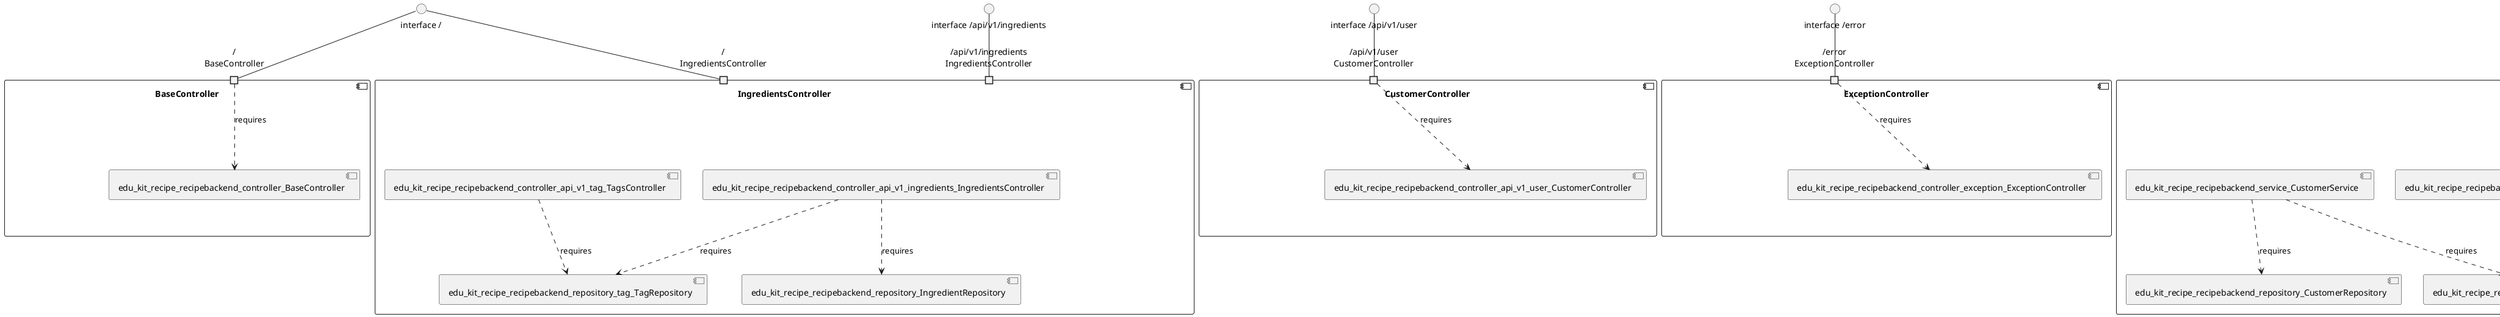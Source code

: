 @startuml
skinparam fixCircleLabelOverlapping true
component "BaseController\n\n\n\n\n\n" {
[edu_kit_recipe_recipebackend_controller_BaseController]
portin "/\nBaseController"
"/\nBaseController"..>[edu_kit_recipe_recipebackend_controller_BaseController] : requires
}
"interface /"--"/\nBaseController"
component "CustomerController\n\n\n\n\n\n" {
[edu_kit_recipe_recipebackend_controller_api_v1_user_CustomerController]
portin "/api/v1/user\nCustomerController"
"/api/v1/user\nCustomerController"..>[edu_kit_recipe_recipebackend_controller_api_v1_user_CustomerController] : requires
}
"interface /api/v1/user"--"/api/v1/user\nCustomerController"
component "ExceptionController\n\n\n\n\n\n" {
[edu_kit_recipe_recipebackend_controller_exception_ExceptionController]
portin "/error\nExceptionController"
"/error\nExceptionController"..>[edu_kit_recipe_recipebackend_controller_exception_ExceptionController] : requires
}
"interface /error"--"/error\nExceptionController"
component "ImageController\n\n\n\n\n\n" {
[edu_kit_recipe_recipebackend_controller_api_v1_image_ImageController]
[edu_kit_recipe_recipebackend_repository_CustomerRepository]
[edu_kit_recipe_recipebackend_repository_RecipeRepository]
[edu_kit_recipe_recipebackend_service_RecipeService]
[edu_kit_recipe_recipebackend_repository_ImageRepository]
[edu_kit_recipe_recipebackend_controller_api_v1_recipe_RecipeController]
[edu_kit_recipe_recipebackend_service_CustomerService]
portin "/api/v1/recipes\nImageController"
portin "/api/v1/images\nImageController"
[edu_kit_recipe_recipebackend_service_RecipeService]..>[edu_kit_recipe_recipebackend_repository_RecipeRepository] : requires
[edu_kit_recipe_recipebackend_controller_api_v1_recipe_RecipeController]..>[edu_kit_recipe_recipebackend_repository_RecipeRepository] : requires
[edu_kit_recipe_recipebackend_service_CustomerService]..>[edu_kit_recipe_recipebackend_repository_RecipeRepository] : requires
[edu_kit_recipe_recipebackend_controller_api_v1_image_ImageController]..>[edu_kit_recipe_recipebackend_repository_ImageRepository] : requires
[edu_kit_recipe_recipebackend_service_RecipeService]..>[edu_kit_recipe_recipebackend_repository_ImageRepository] : requires
[edu_kit_recipe_recipebackend_service_CustomerService]..>[edu_kit_recipe_recipebackend_repository_CustomerRepository] : requires
}
"interface /api/v1/recipes"--"/api/v1/recipes\nImageController"
"interface /api/v1/images"--"/api/v1/images\nImageController"
component "IngredientsController\n\n\n\n\n\n" {
[edu_kit_recipe_recipebackend_repository_IngredientRepository]
[edu_kit_recipe_recipebackend_repository_tag_TagRepository]
[edu_kit_recipe_recipebackend_controller_api_v1_ingredients_IngredientsController]
[edu_kit_recipe_recipebackend_controller_api_v1_tag_TagsController]
portin "/\nIngredientsController"
portin "/api/v1/ingredients\nIngredientsController"
[edu_kit_recipe_recipebackend_controller_api_v1_ingredients_IngredientsController]..>[edu_kit_recipe_recipebackend_repository_IngredientRepository] : requires
[edu_kit_recipe_recipebackend_controller_api_v1_ingredients_IngredientsController]..>[edu_kit_recipe_recipebackend_repository_tag_TagRepository] : requires
[edu_kit_recipe_recipebackend_controller_api_v1_tag_TagsController]..>[edu_kit_recipe_recipebackend_repository_tag_TagRepository] : requires
}
"interface /"--"/\nIngredientsController"
"interface /api/v1/ingredients"--"/api/v1/ingredients\nIngredientsController"
component "UnitController\n\n\n\n\n\n" {
[edu_kit_recipe_recipebackend_controller_api_v1_units_UnitController]
[edu_kit_recipe_recipebackend_repository_UnitRepository]
portin "/api/v1/units\nUnitController"
[edu_kit_recipe_recipebackend_controller_api_v1_units_UnitController]..>[edu_kit_recipe_recipebackend_repository_UnitRepository] : requires
"/api/v1/units\nUnitController"..>[edu_kit_recipe_recipebackend_controller_api_v1_units_UnitController] : requires
}
"interface /api/v1/units"--"/api/v1/units\nUnitController"
"interface JpaRepository"--[edu_kit_recipe_recipebackend_repository_IngredientWithAmountRepository]

@enduml
